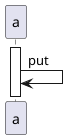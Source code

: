 {
  "sha1": "4h4e2bxn7r4v9owybjv4bhgn8je0f1v",
  "insertion": {
    "when": "2024-06-06T17:24:18.646Z",
    "url": "https://github.com/plantuml/plantuml/issues/1097",
    "user": "plantuml@gmail.com"
  }
}
@startuml
!pragma teoz true
activate a
a -> a : put
||0||
deactivate a
@enduml
